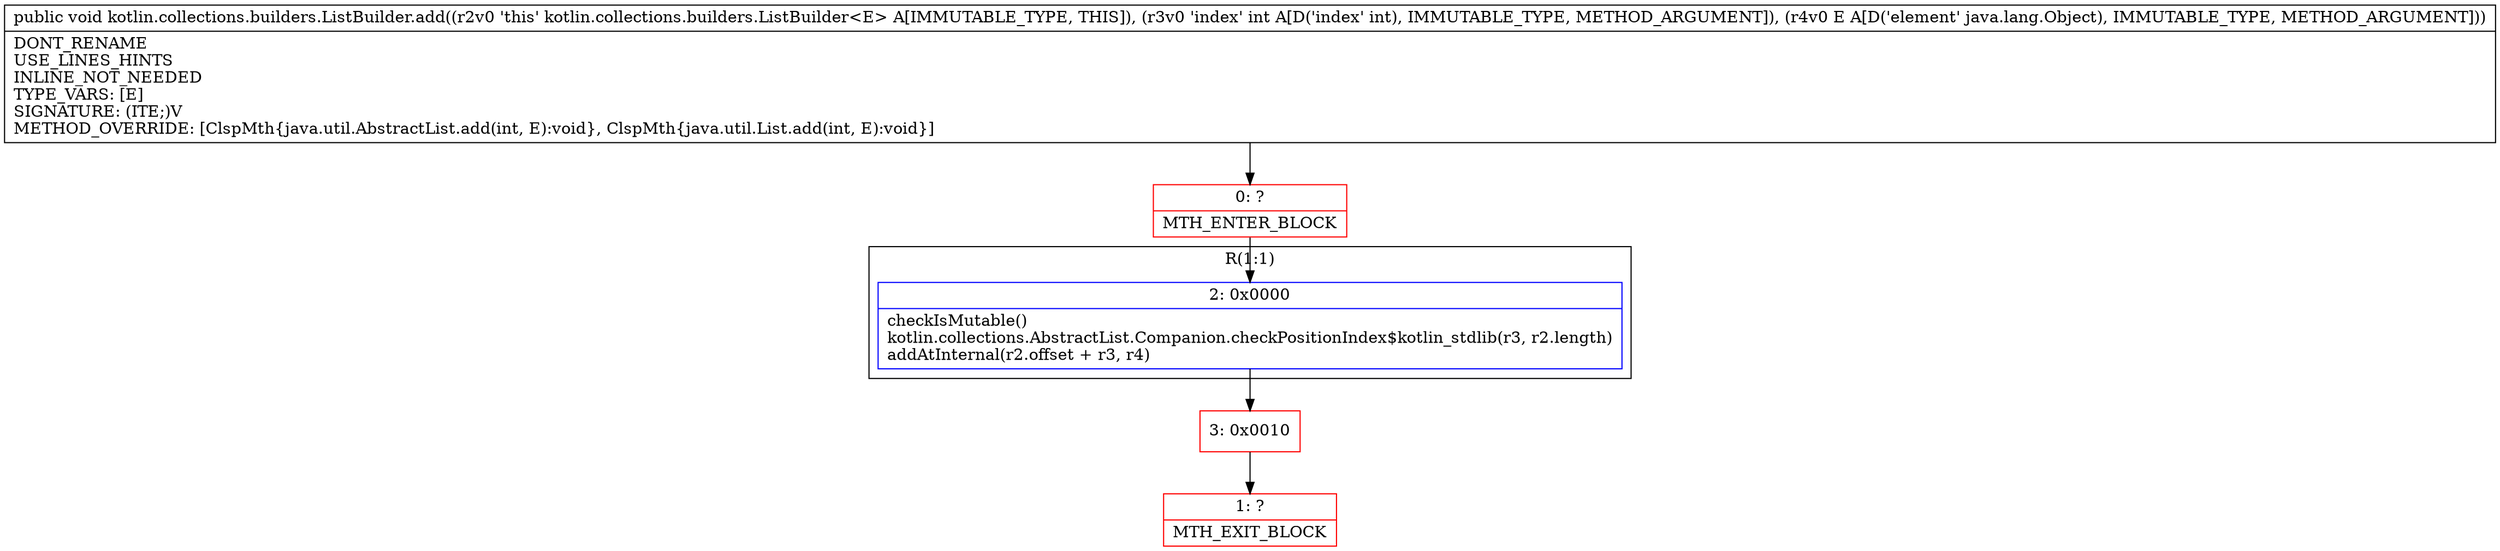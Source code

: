 digraph "CFG forkotlin.collections.builders.ListBuilder.add(ILjava\/lang\/Object;)V" {
subgraph cluster_Region_177133810 {
label = "R(1:1)";
node [shape=record,color=blue];
Node_2 [shape=record,label="{2\:\ 0x0000|checkIsMutable()\lkotlin.collections.AbstractList.Companion.checkPositionIndex$kotlin_stdlib(r3, r2.length)\laddAtInternal(r2.offset + r3, r4)\l}"];
}
Node_0 [shape=record,color=red,label="{0\:\ ?|MTH_ENTER_BLOCK\l}"];
Node_3 [shape=record,color=red,label="{3\:\ 0x0010}"];
Node_1 [shape=record,color=red,label="{1\:\ ?|MTH_EXIT_BLOCK\l}"];
MethodNode[shape=record,label="{public void kotlin.collections.builders.ListBuilder.add((r2v0 'this' kotlin.collections.builders.ListBuilder\<E\> A[IMMUTABLE_TYPE, THIS]), (r3v0 'index' int A[D('index' int), IMMUTABLE_TYPE, METHOD_ARGUMENT]), (r4v0 E A[D('element' java.lang.Object), IMMUTABLE_TYPE, METHOD_ARGUMENT]))  | DONT_RENAME\lUSE_LINES_HINTS\lINLINE_NOT_NEEDED\lTYPE_VARS: [E]\lSIGNATURE: (ITE;)V\lMETHOD_OVERRIDE: [ClspMth\{java.util.AbstractList.add(int, E):void\}, ClspMth\{java.util.List.add(int, E):void\}]\l}"];
MethodNode -> Node_0;Node_2 -> Node_3;
Node_0 -> Node_2;
Node_3 -> Node_1;
}

